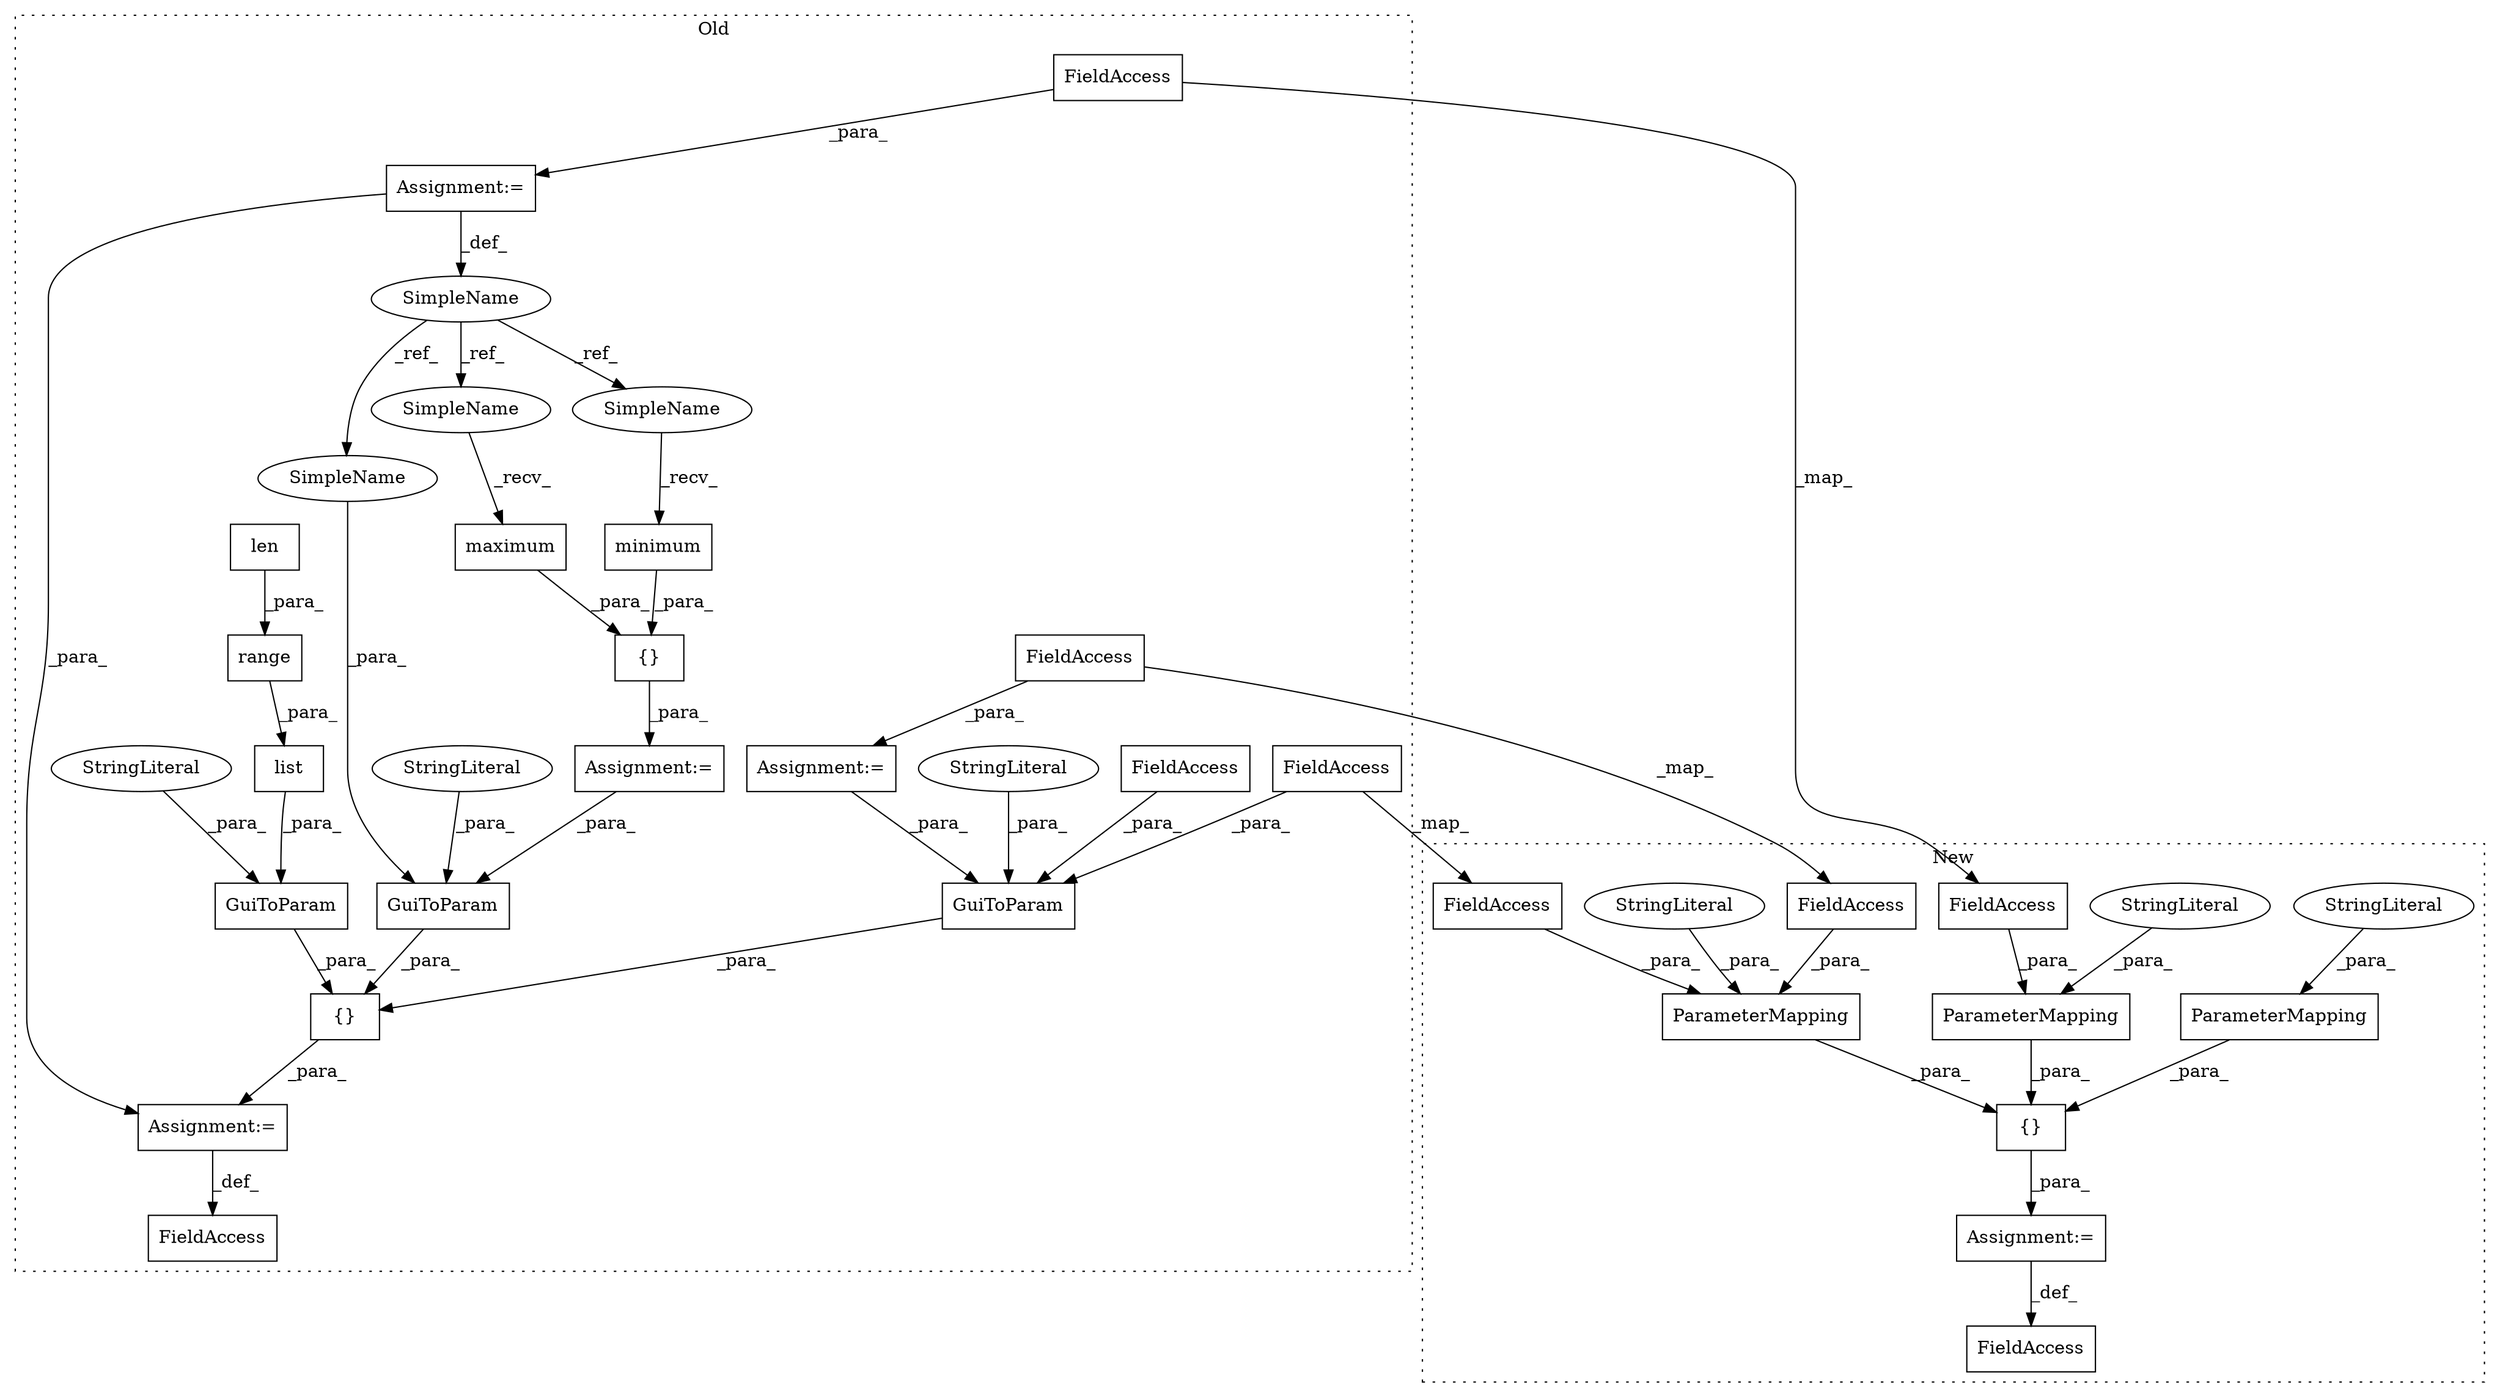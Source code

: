 digraph G {
subgraph cluster0 {
1 [label="list" a="32" s="1073,1097" l="5,1" shape="box"];
3 [label="{}" a="4" s="842,1195" l="1,1" shape="box"];
5 [label="range" a="32" s="1078,1096" l="6,1" shape="box"];
6 [label="{}" a="4" s="763,799" l="1,1" shape="box"];
8 [label="len" a="32" s="1084,1095" l="4,1" shape="box"];
9 [label="maximum" a="32" s="790" l="9" shape="box"];
10 [label="Assignment:=" a="7" s="642" l="1" shape="box"];
11 [label="Assignment:=" a="7" s="753" l="1" shape="box"];
12 [label="minimum" a="32" s="772" l="9" shape="box"];
13 [label="SimpleName" a="42" s="701" l="7" shape="ellipse"];
16 [label="FieldAccess" a="22" s="806" l="18" shape="box"];
18 [label="GuiToParam" a="32" s="1100,1194" l="11,1" shape="box"];
19 [label="StringLiteral" a="45" s="1111" l="13" shape="ellipse"];
20 [label="GuiToParam" a="32" s="843,969" l="11,1" shape="box"];
21 [label="StringLiteral" a="45" s="854" l="8" shape="ellipse"];
22 [label="Assignment:=" a="7" s="824" l="1" shape="box"];
24 [label="Assignment:=" a="7" s="708" l="1" shape="box"];
27 [label="GuiToParam" a="32" s="971,1098" l="11,1" shape="box"];
28 [label="StringLiteral" a="45" s="982" l="9" shape="ellipse"];
29 [label="FieldAccess" a="22" s="920" l="15" shape="box"];
30 [label="FieldAccess" a="22" s="863" l="25" shape="box"];
32 [label="FieldAccess" a="22" s="709" l="28" shape="box"];
34 [label="FieldAccess" a="22" s="643" l="19" shape="box"];
36 [label="SimpleName" a="42" s="764" l="7" shape="ellipse"];
37 [label="SimpleName" a="42" s="1125" l="7" shape="ellipse"];
38 [label="SimpleName" a="42" s="782" l="7" shape="ellipse"];
label = "Old";
style="dotted";
}
subgraph cluster1 {
2 [label="ParameterMapping" a="32" s="499,571" l="17,1" shape="box"];
4 [label="{}" a="4" s="425,633" l="1,1" shape="box"];
7 [label="StringLiteral" a="45" s="516" l="9" shape="ellipse"];
14 [label="ParameterMapping" a="32" s="426,497" l="17,1" shape="box"];
15 [label="StringLiteral" a="45" s="443" l="8" shape="ellipse"];
17 [label="FieldAccess" a="22" s="392" l="15" shape="box"];
23 [label="Assignment:=" a="7" s="407" l="1" shape="box"];
25 [label="ParameterMapping" a="32" s="573,632" l="17,1" shape="box"];
26 [label="StringLiteral" a="45" s="590" l="13" shape="ellipse"];
31 [label="FieldAccess" a="22" s="452" l="25" shape="box"];
33 [label="FieldAccess" a="22" s="604" l="28" shape="box"];
35 [label="FieldAccess" a="22" s="478" l="19" shape="box"];
label = "New";
style="dotted";
}
1 -> 27 [label="_para_"];
2 -> 4 [label="_para_"];
3 -> 22 [label="_para_"];
4 -> 23 [label="_para_"];
5 -> 1 [label="_para_"];
6 -> 11 [label="_para_"];
7 -> 2 [label="_para_"];
8 -> 5 [label="_para_"];
9 -> 6 [label="_para_"];
10 -> 20 [label="_para_"];
11 -> 18 [label="_para_"];
12 -> 6 [label="_para_"];
13 -> 37 [label="_ref_"];
13 -> 38 [label="_ref_"];
13 -> 36 [label="_ref_"];
14 -> 4 [label="_para_"];
15 -> 14 [label="_para_"];
18 -> 3 [label="_para_"];
19 -> 18 [label="_para_"];
20 -> 3 [label="_para_"];
21 -> 20 [label="_para_"];
22 -> 16 [label="_def_"];
23 -> 17 [label="_def_"];
24 -> 13 [label="_def_"];
24 -> 22 [label="_para_"];
25 -> 4 [label="_para_"];
26 -> 25 [label="_para_"];
27 -> 3 [label="_para_"];
28 -> 27 [label="_para_"];
29 -> 20 [label="_para_"];
30 -> 31 [label="_map_"];
30 -> 20 [label="_para_"];
31 -> 14 [label="_para_"];
32 -> 24 [label="_para_"];
32 -> 33 [label="_map_"];
33 -> 25 [label="_para_"];
34 -> 10 [label="_para_"];
34 -> 35 [label="_map_"];
35 -> 14 [label="_para_"];
36 -> 12 [label="_recv_"];
37 -> 18 [label="_para_"];
38 -> 9 [label="_recv_"];
}